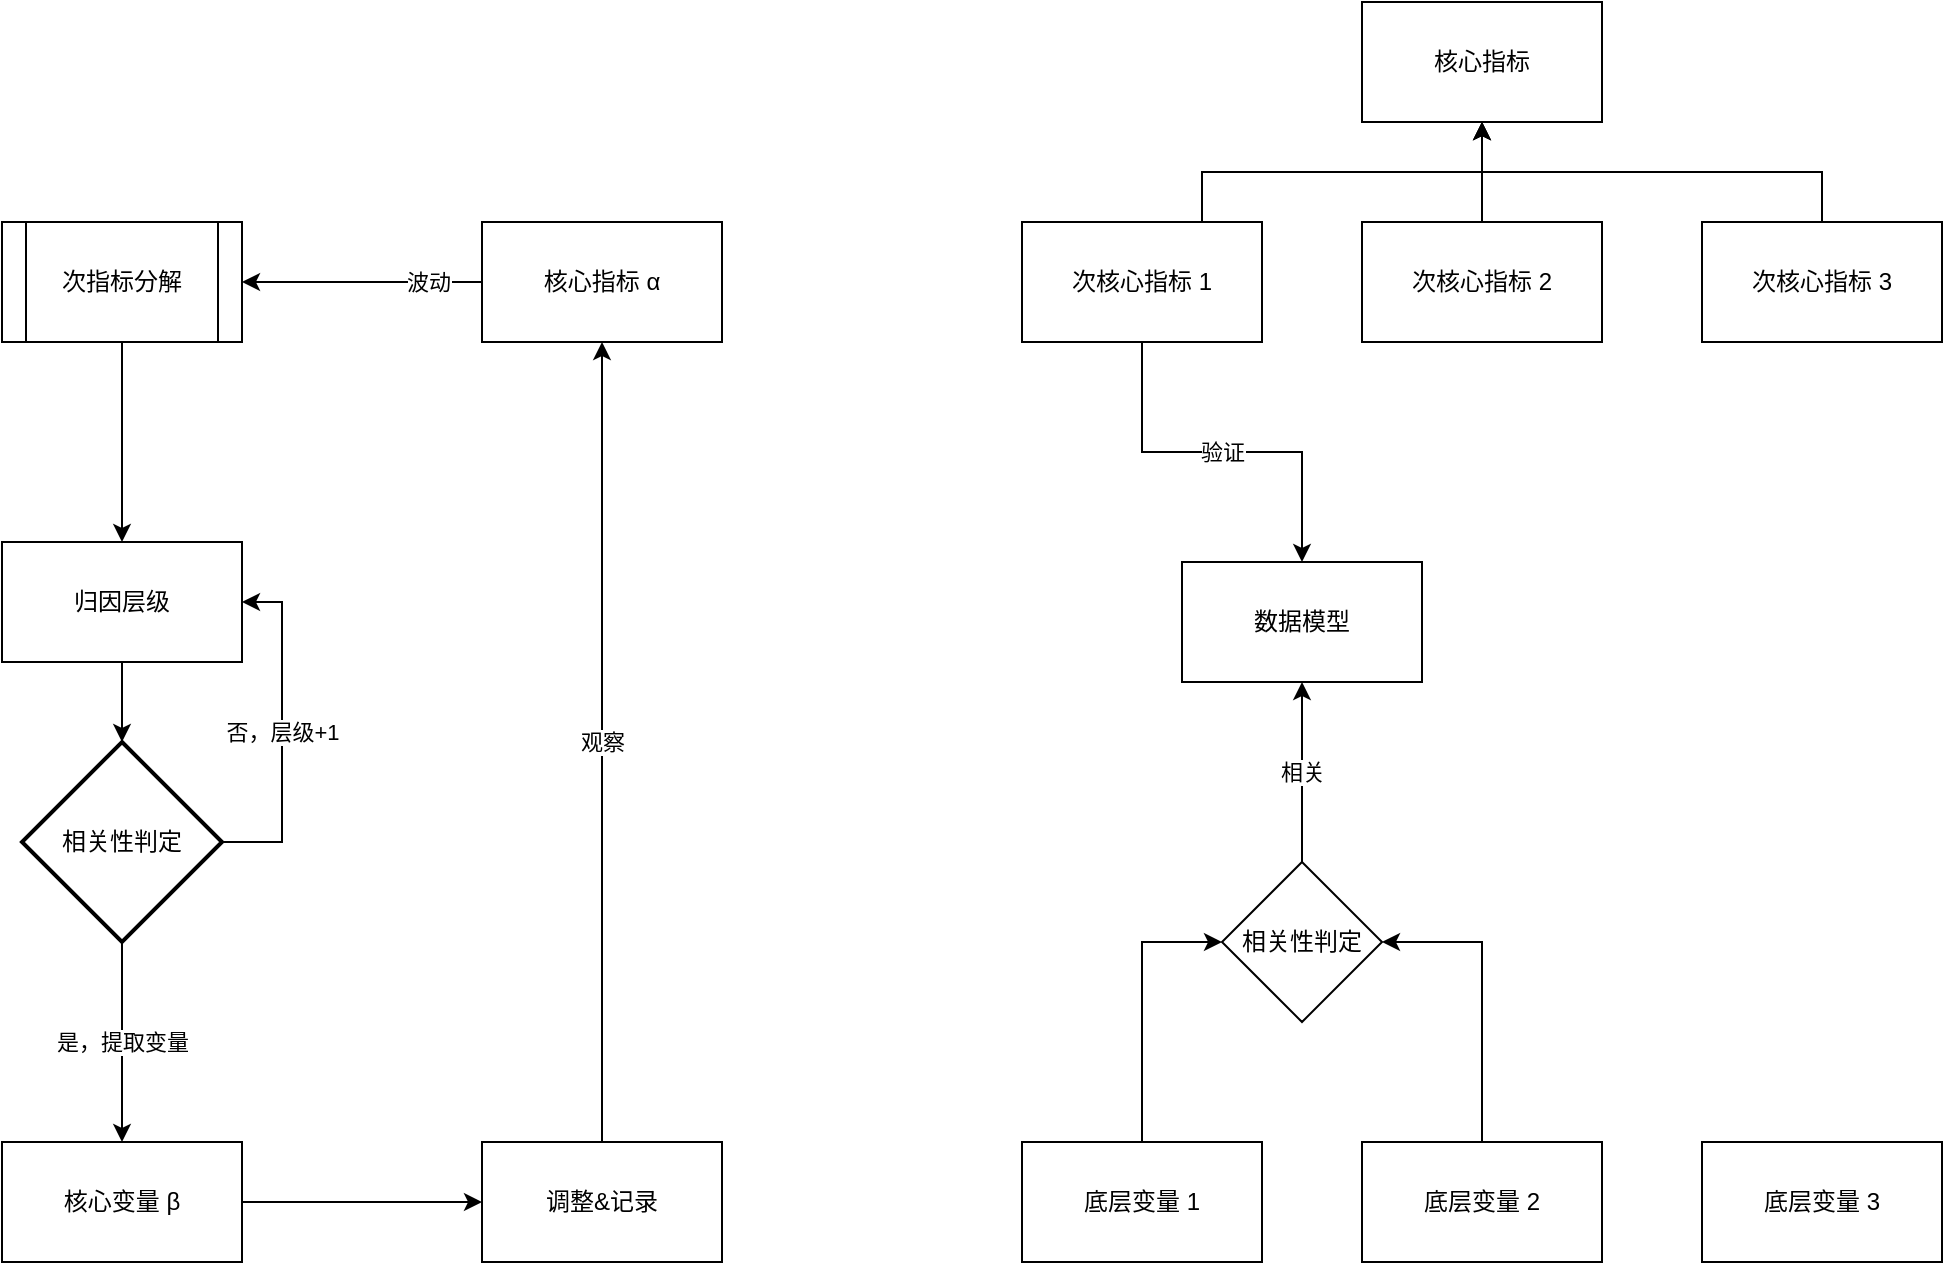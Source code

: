 <mxfile version="20.5.3" type="github">
  <diagram id="Rz6UT0VjQpFJXZLJUA3M" name="第 1 页">
    <mxGraphModel dx="1375" dy="794" grid="1" gridSize="10" guides="1" tooltips="1" connect="1" arrows="1" fold="1" page="1" pageScale="1" pageWidth="827" pageHeight="1169" math="0" shadow="0">
      <root>
        <mxCell id="0" />
        <mxCell id="1" parent="0" />
        <mxCell id="Rtbrfeo4G4_na3K6ehWW-3" value="波动" style="edgeStyle=orthogonalEdgeStyle;rounded=0;orthogonalLoop=1;jettySize=auto;html=1;entryX=1;entryY=0.5;entryDx=0;entryDy=0;" edge="1" parent="1" source="Rtbrfeo4G4_na3K6ehWW-1" target="Rtbrfeo4G4_na3K6ehWW-23">
          <mxGeometry x="-0.548" relative="1" as="geometry">
            <mxPoint as="offset" />
          </mxGeometry>
        </mxCell>
        <mxCell id="Rtbrfeo4G4_na3K6ehWW-1" value="核心指标 α" style="rounded=0;whiteSpace=wrap;html=1;" vertex="1" parent="1">
          <mxGeometry x="330" y="130" width="120" height="60" as="geometry" />
        </mxCell>
        <mxCell id="Rtbrfeo4G4_na3K6ehWW-6" value="是，提取变量" style="edgeStyle=orthogonalEdgeStyle;rounded=0;orthogonalLoop=1;jettySize=auto;html=1;" edge="1" parent="1" source="Rtbrfeo4G4_na3K6ehWW-2" target="Rtbrfeo4G4_na3K6ehWW-5">
          <mxGeometry relative="1" as="geometry" />
        </mxCell>
        <mxCell id="Rtbrfeo4G4_na3K6ehWW-9" value="否，层级+1" style="edgeStyle=orthogonalEdgeStyle;rounded=0;orthogonalLoop=1;jettySize=auto;html=1;entryX=1;entryY=0.5;entryDx=0;entryDy=0;" edge="1" parent="1" source="Rtbrfeo4G4_na3K6ehWW-2" target="Rtbrfeo4G4_na3K6ehWW-7">
          <mxGeometry relative="1" as="geometry">
            <Array as="points">
              <mxPoint x="230" y="440" />
              <mxPoint x="230" y="320" />
            </Array>
          </mxGeometry>
        </mxCell>
        <mxCell id="Rtbrfeo4G4_na3K6ehWW-2" value="相关性判定" style="strokeWidth=2;html=1;shape=mxgraph.flowchart.decision;whiteSpace=wrap;fontFamily=Helvetica;fontSize=12;fontColor=default;align=center;strokeColor=default;fillColor=default;" vertex="1" parent="1">
          <mxGeometry x="100" y="390" width="100" height="100" as="geometry" />
        </mxCell>
        <mxCell id="Rtbrfeo4G4_na3K6ehWW-14" style="edgeStyle=orthogonalEdgeStyle;rounded=0;orthogonalLoop=1;jettySize=auto;html=1;entryX=0;entryY=0.5;entryDx=0;entryDy=0;" edge="1" parent="1" source="Rtbrfeo4G4_na3K6ehWW-5" target="Rtbrfeo4G4_na3K6ehWW-13">
          <mxGeometry relative="1" as="geometry" />
        </mxCell>
        <mxCell id="Rtbrfeo4G4_na3K6ehWW-5" value="核心变量 β" style="rounded=0;whiteSpace=wrap;html=1;" vertex="1" parent="1">
          <mxGeometry x="90" y="590" width="120" height="60" as="geometry" />
        </mxCell>
        <mxCell id="Rtbrfeo4G4_na3K6ehWW-8" value="" style="edgeStyle=orthogonalEdgeStyle;rounded=0;orthogonalLoop=1;jettySize=auto;html=1;" edge="1" parent="1" source="Rtbrfeo4G4_na3K6ehWW-7" target="Rtbrfeo4G4_na3K6ehWW-2">
          <mxGeometry relative="1" as="geometry" />
        </mxCell>
        <mxCell id="Rtbrfeo4G4_na3K6ehWW-7" value="归因层级" style="whiteSpace=wrap;html=1;" vertex="1" parent="1">
          <mxGeometry x="90" y="290" width="120" height="60" as="geometry" />
        </mxCell>
        <mxCell id="Rtbrfeo4G4_na3K6ehWW-15" value="观察" style="edgeStyle=orthogonalEdgeStyle;rounded=0;orthogonalLoop=1;jettySize=auto;html=1;entryX=0.5;entryY=1;entryDx=0;entryDy=0;" edge="1" parent="1" source="Rtbrfeo4G4_na3K6ehWW-13" target="Rtbrfeo4G4_na3K6ehWW-1">
          <mxGeometry relative="1" as="geometry" />
        </mxCell>
        <mxCell id="Rtbrfeo4G4_na3K6ehWW-13" value="调整&amp;amp;记录" style="rounded=0;whiteSpace=wrap;html=1;" vertex="1" parent="1">
          <mxGeometry x="330" y="590" width="120" height="60" as="geometry" />
        </mxCell>
        <mxCell id="Rtbrfeo4G4_na3K6ehWW-25" style="edgeStyle=orthogonalEdgeStyle;rounded=0;orthogonalLoop=1;jettySize=auto;html=1;exitX=0.75;exitY=0;exitDx=0;exitDy=0;entryX=0.5;entryY=1;entryDx=0;entryDy=0;" edge="1" parent="1" source="Rtbrfeo4G4_na3K6ehWW-16" target="Rtbrfeo4G4_na3K6ehWW-22">
          <mxGeometry relative="1" as="geometry" />
        </mxCell>
        <mxCell id="Rtbrfeo4G4_na3K6ehWW-35" value="验证" style="edgeStyle=orthogonalEdgeStyle;rounded=0;orthogonalLoop=1;jettySize=auto;html=1;exitX=0.5;exitY=1;exitDx=0;exitDy=0;entryX=0.5;entryY=0;entryDx=0;entryDy=0;" edge="1" parent="1" source="Rtbrfeo4G4_na3K6ehWW-16" target="Rtbrfeo4G4_na3K6ehWW-29">
          <mxGeometry relative="1" as="geometry" />
        </mxCell>
        <mxCell id="Rtbrfeo4G4_na3K6ehWW-16" value="次核心指标 1" style="rounded=0;whiteSpace=wrap;html=1;" vertex="1" parent="1">
          <mxGeometry x="600" y="130" width="120" height="60" as="geometry" />
        </mxCell>
        <mxCell id="Rtbrfeo4G4_na3K6ehWW-27" style="edgeStyle=orthogonalEdgeStyle;rounded=0;orthogonalLoop=1;jettySize=auto;html=1;exitX=0.5;exitY=0;exitDx=0;exitDy=0;entryX=0.5;entryY=1;entryDx=0;entryDy=0;" edge="1" parent="1" source="Rtbrfeo4G4_na3K6ehWW-17" target="Rtbrfeo4G4_na3K6ehWW-22">
          <mxGeometry relative="1" as="geometry">
            <mxPoint x="830" y="110" as="targetPoint" />
          </mxGeometry>
        </mxCell>
        <mxCell id="Rtbrfeo4G4_na3K6ehWW-17" value="次核心指标 2" style="rounded=0;whiteSpace=wrap;html=1;" vertex="1" parent="1">
          <mxGeometry x="770" y="130" width="120" height="60" as="geometry" />
        </mxCell>
        <mxCell id="Rtbrfeo4G4_na3K6ehWW-28" style="edgeStyle=orthogonalEdgeStyle;rounded=0;orthogonalLoop=1;jettySize=auto;html=1;exitX=0.5;exitY=0;exitDx=0;exitDy=0;entryX=0.5;entryY=1;entryDx=0;entryDy=0;" edge="1" parent="1" source="Rtbrfeo4G4_na3K6ehWW-18" target="Rtbrfeo4G4_na3K6ehWW-22">
          <mxGeometry relative="1" as="geometry" />
        </mxCell>
        <mxCell id="Rtbrfeo4G4_na3K6ehWW-18" value="次核心指标 3" style="rounded=0;whiteSpace=wrap;html=1;" vertex="1" parent="1">
          <mxGeometry x="940" y="130" width="120" height="60" as="geometry" />
        </mxCell>
        <mxCell id="Rtbrfeo4G4_na3K6ehWW-32" style="edgeStyle=orthogonalEdgeStyle;rounded=0;orthogonalLoop=1;jettySize=auto;html=1;exitX=0.5;exitY=0;exitDx=0;exitDy=0;entryX=0;entryY=0.5;entryDx=0;entryDy=0;" edge="1" parent="1" source="Rtbrfeo4G4_na3K6ehWW-19" target="Rtbrfeo4G4_na3K6ehWW-31">
          <mxGeometry relative="1" as="geometry" />
        </mxCell>
        <mxCell id="Rtbrfeo4G4_na3K6ehWW-19" value="底层变量 1" style="rounded=0;whiteSpace=wrap;html=1;" vertex="1" parent="1">
          <mxGeometry x="600" y="590" width="120" height="60" as="geometry" />
        </mxCell>
        <mxCell id="Rtbrfeo4G4_na3K6ehWW-33" style="edgeStyle=orthogonalEdgeStyle;rounded=0;orthogonalLoop=1;jettySize=auto;html=1;exitX=0.5;exitY=0;exitDx=0;exitDy=0;entryX=1;entryY=0.5;entryDx=0;entryDy=0;" edge="1" parent="1" source="Rtbrfeo4G4_na3K6ehWW-20" target="Rtbrfeo4G4_na3K6ehWW-31">
          <mxGeometry relative="1" as="geometry" />
        </mxCell>
        <mxCell id="Rtbrfeo4G4_na3K6ehWW-20" value="底层变量 2" style="rounded=0;whiteSpace=wrap;html=1;" vertex="1" parent="1">
          <mxGeometry x="770" y="590" width="120" height="60" as="geometry" />
        </mxCell>
        <mxCell id="Rtbrfeo4G4_na3K6ehWW-21" value="底层变量 3" style="rounded=0;whiteSpace=wrap;html=1;" vertex="1" parent="1">
          <mxGeometry x="940" y="590" width="120" height="60" as="geometry" />
        </mxCell>
        <mxCell id="Rtbrfeo4G4_na3K6ehWW-22" value="核心指标" style="rounded=0;whiteSpace=wrap;html=1;" vertex="1" parent="1">
          <mxGeometry x="770" y="20" width="120" height="60" as="geometry" />
        </mxCell>
        <mxCell id="Rtbrfeo4G4_na3K6ehWW-24" value="" style="edgeStyle=orthogonalEdgeStyle;rounded=0;orthogonalLoop=1;jettySize=auto;html=1;" edge="1" parent="1" source="Rtbrfeo4G4_na3K6ehWW-23" target="Rtbrfeo4G4_na3K6ehWW-7">
          <mxGeometry relative="1" as="geometry" />
        </mxCell>
        <mxCell id="Rtbrfeo4G4_na3K6ehWW-23" value="次指标分解" style="shape=process;whiteSpace=wrap;html=1;backgroundOutline=1;" vertex="1" parent="1">
          <mxGeometry x="90" y="130" width="120" height="60" as="geometry" />
        </mxCell>
        <mxCell id="Rtbrfeo4G4_na3K6ehWW-29" value="数据模型" style="rounded=0;whiteSpace=wrap;html=1;" vertex="1" parent="1">
          <mxGeometry x="680" y="300" width="120" height="60" as="geometry" />
        </mxCell>
        <mxCell id="Rtbrfeo4G4_na3K6ehWW-34" value="相关" style="edgeStyle=orthogonalEdgeStyle;rounded=0;orthogonalLoop=1;jettySize=auto;html=1;exitX=0.5;exitY=0;exitDx=0;exitDy=0;entryX=0.5;entryY=1;entryDx=0;entryDy=0;" edge="1" parent="1" source="Rtbrfeo4G4_na3K6ehWW-31" target="Rtbrfeo4G4_na3K6ehWW-29">
          <mxGeometry relative="1" as="geometry" />
        </mxCell>
        <mxCell id="Rtbrfeo4G4_na3K6ehWW-31" value="相关性判定" style="rhombus;whiteSpace=wrap;html=1;" vertex="1" parent="1">
          <mxGeometry x="700" y="450" width="80" height="80" as="geometry" />
        </mxCell>
      </root>
    </mxGraphModel>
  </diagram>
</mxfile>
